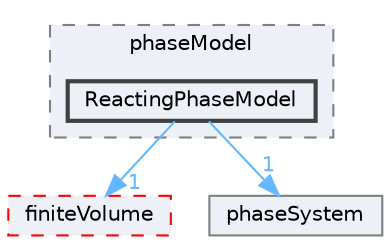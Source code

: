 digraph "src/phaseSystemModels/reactingEuler/multiphaseSystem/phaseModel/ReactingPhaseModel"
{
 // LATEX_PDF_SIZE
  bgcolor="transparent";
  edge [fontname=Helvetica,fontsize=10,labelfontname=Helvetica,labelfontsize=10];
  node [fontname=Helvetica,fontsize=10,shape=box,height=0.2,width=0.4];
  compound=true
  subgraph clusterdir_e73325ebbaf777d8f73dd3ce5c4db79d {
    graph [ bgcolor="#edf0f7", pencolor="grey50", label="phaseModel", fontname=Helvetica,fontsize=10 style="filled,dashed", URL="dir_e73325ebbaf777d8f73dd3ce5c4db79d.html",tooltip=""]
  dir_3f80626a3e357c47241b9c32337eea15 [label="ReactingPhaseModel", fillcolor="#edf0f7", color="grey25", style="filled,bold", URL="dir_3f80626a3e357c47241b9c32337eea15.html",tooltip=""];
  }
  dir_9bd15774b555cf7259a6fa18f99fe99b [label="finiteVolume", fillcolor="#edf0f7", color="red", style="filled,dashed", URL="dir_9bd15774b555cf7259a6fa18f99fe99b.html",tooltip=""];
  dir_dfe19b54a98af0254be9d6c989217747 [label="phaseSystem", fillcolor="#edf0f7", color="grey50", style="filled", URL="dir_dfe19b54a98af0254be9d6c989217747.html",tooltip=""];
  dir_3f80626a3e357c47241b9c32337eea15->dir_9bd15774b555cf7259a6fa18f99fe99b [headlabel="1", labeldistance=1.5 headhref="dir_003230_001387.html" href="dir_003230_001387.html" color="steelblue1" fontcolor="steelblue1"];
  dir_3f80626a3e357c47241b9c32337eea15->dir_dfe19b54a98af0254be9d6c989217747 [headlabel="1", labeldistance=1.5 headhref="dir_003230_002906.html" href="dir_003230_002906.html" color="steelblue1" fontcolor="steelblue1"];
}
